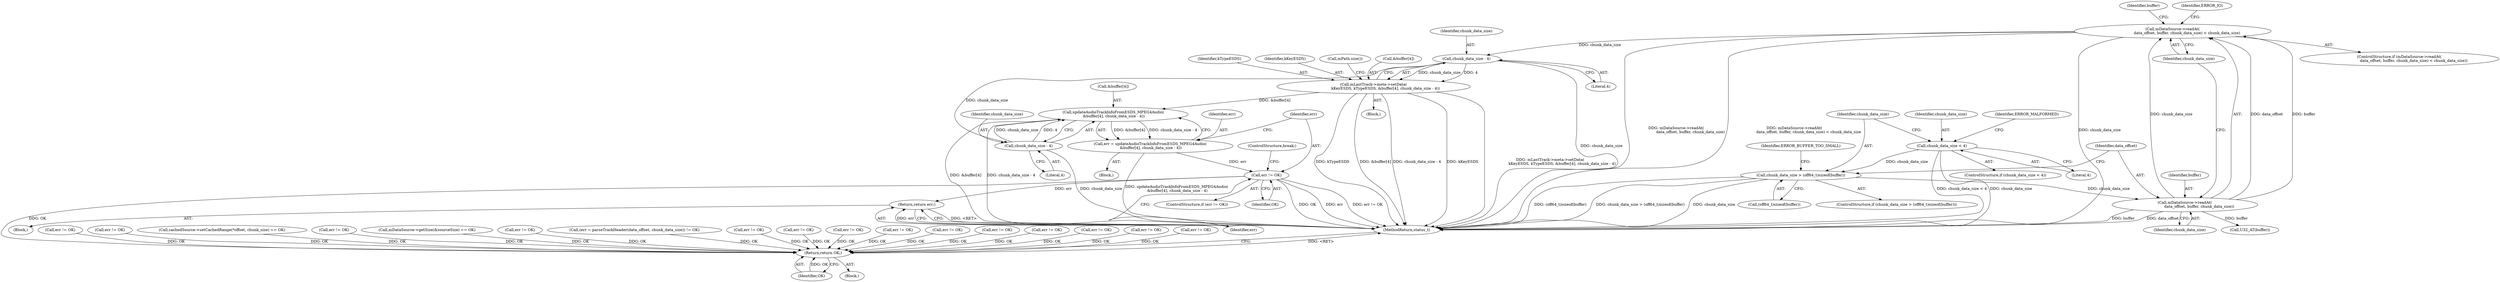 digraph "0_Android_6fe85f7e15203e48df2cc3e8e1c4bc6ad49dc968@API" {
"1002073" [label="(Call,mDataSource->readAt(\n                        data_offset, buffer, chunk_data_size) < chunk_data_size)"];
"1002074" [label="(Call,mDataSource->readAt(\n                        data_offset, buffer, chunk_data_size))"];
"1002063" [label="(Call,chunk_data_size > (off64_t)sizeof(buffer))"];
"1002055" [label="(Call,chunk_data_size < 4)"];
"1002097" [label="(Call,chunk_data_size - 4)"];
"1002090" [label="(Call,mLastTrack->meta->setData(\n                    kKeyESDS, kTypeESDS, &buffer[4], chunk_data_size - 4))"];
"1002120" [label="(Call,updateAudioTrackInfoFromESDS_MPEG4Audio(\n &buffer[4], chunk_data_size - 4))"];
"1002118" [label="(Call,err = updateAudioTrackInfoFromESDS_MPEG4Audio(\n &buffer[4], chunk_data_size - 4))"];
"1002129" [label="(Call,err != OK)"];
"1002133" [label="(Return,return err;)"];
"1002929" [label="(Return,return OK;)"];
"1002125" [label="(Call,chunk_data_size - 4)"];
"1000565" [label="(Call,err != OK)"];
"1002064" [label="(Identifier,chunk_data_size)"];
"1002060" [label="(Identifier,ERROR_MALFORMED)"];
"1002090" [label="(Call,mLastTrack->meta->setData(\n                    kKeyESDS, kTypeESDS, &buffer[4], chunk_data_size - 4))"];
"1002098" [label="(Identifier,chunk_data_size)"];
"1001772" [label="(Call,err != OK)"];
"1002126" [label="(Identifier,chunk_data_size)"];
"1002931" [label="(MethodReturn,status_t)"];
"1002084" [label="(Call,U32_AT(buffer))"];
"1002128" [label="(ControlStructure,if (err != OK))"];
"1002121" [label="(Call,&buffer[4])"];
"1000394" [label="(Call,cachedSource->setCachedRange(*offset, chunk_size) == OK)"];
"1002075" [label="(Identifier,data_offset)"];
"1002118" [label="(Call,err = updateAudioTrackInfoFromESDS_MPEG4Audio(\n &buffer[4], chunk_data_size - 4))"];
"1001475" [label="(Call,err != OK)"];
"1002074" [label="(Call,mDataSource->readAt(\n                        data_offset, buffer, chunk_data_size))"];
"1002062" [label="(ControlStructure,if (chunk_data_size > (off64_t)sizeof(buffer)))"];
"1002085" [label="(Identifier,buffer)"];
"1002077" [label="(Identifier,chunk_data_size)"];
"1002129" [label="(Call,err != OK)"];
"1002132" [label="(Block,)"];
"1000191" [label="(Call,mDataSource->getSize(&sourceSize) == OK)"];
"1000493" [label="(Call,err != OK)"];
"1002125" [label="(Call,chunk_data_size - 4)"];
"1002134" [label="(Identifier,err)"];
"1002081" [label="(Identifier,ERROR_IO)"];
"1002092" [label="(Identifier,kTypeESDS)"];
"1002116" [label="(Block,)"];
"1002071" [label="(Identifier,ERROR_BUFFER_TOO_SMALL)"];
"1000988" [label="(Call,(err = parseTrackHeader(data_offset, chunk_data_size)) != OK)"];
"1002130" [label="(Identifier,err)"];
"1002063" [label="(Call,chunk_data_size > (off64_t)sizeof(buffer))"];
"1002930" [label="(Identifier,OK)"];
"1002929" [label="(Return,return OK;)"];
"1002133" [label="(Return,return err;)"];
"1002120" [label="(Call,updateAudioTrackInfoFromESDS_MPEG4Audio(\n &buffer[4], chunk_data_size - 4))"];
"1001744" [label="(Call,err != OK)"];
"1001992" [label="(Call,err != OK)"];
"1002127" [label="(Literal,4)"];
"1002065" [label="(Call,(off64_t)sizeof(buffer))"];
"1002072" [label="(ControlStructure,if (mDataSource->readAt(\n                        data_offset, buffer, chunk_data_size) < chunk_data_size))"];
"1002091" [label="(Identifier,kKeyESDS)"];
"1002330" [label="(Call,err != OK)"];
"1002097" [label="(Call,chunk_data_size - 4)"];
"1002131" [label="(Identifier,OK)"];
"1002056" [label="(Identifier,chunk_data_size)"];
"1002135" [label="(ControlStructure,break;)"];
"1002054" [label="(ControlStructure,if (chunk_data_size < 4))"];
"1001610" [label="(Call,err != OK)"];
"1002057" [label="(Literal,4)"];
"1002076" [label="(Identifier,buffer)"];
"1002078" [label="(Identifier,chunk_data_size)"];
"1001973" [label="(Call,err != OK)"];
"1002055" [label="(Call,chunk_data_size < 4)"];
"1002103" [label="(Call,mPath.size())"];
"1002879" [label="(Call,err != OK)"];
"1002119" [label="(Identifier,err)"];
"1001791" [label="(Call,err != OK)"];
"1002073" [label="(Call,mDataSource->readAt(\n                        data_offset, buffer, chunk_data_size) < chunk_data_size)"];
"1000106" [label="(Block,)"];
"1002295" [label="(Call,err != OK)"];
"1002099" [label="(Literal,4)"];
"1002049" [label="(Block,)"];
"1002093" [label="(Call,&buffer[4])"];
"1001824" [label="(Call,err != OK)"];
"1001954" [label="(Call,err != OK)"];
"1002073" -> "1002072"  [label="AST: "];
"1002073" -> "1002078"  [label="CFG: "];
"1002074" -> "1002073"  [label="AST: "];
"1002078" -> "1002073"  [label="AST: "];
"1002081" -> "1002073"  [label="CFG: "];
"1002085" -> "1002073"  [label="CFG: "];
"1002073" -> "1002931"  [label="DDG: mDataSource->readAt(\n                        data_offset, buffer, chunk_data_size) < chunk_data_size"];
"1002073" -> "1002931"  [label="DDG: chunk_data_size"];
"1002073" -> "1002931"  [label="DDG: mDataSource->readAt(\n                        data_offset, buffer, chunk_data_size)"];
"1002074" -> "1002073"  [label="DDG: data_offset"];
"1002074" -> "1002073"  [label="DDG: buffer"];
"1002074" -> "1002073"  [label="DDG: chunk_data_size"];
"1002073" -> "1002097"  [label="DDG: chunk_data_size"];
"1002074" -> "1002077"  [label="CFG: "];
"1002075" -> "1002074"  [label="AST: "];
"1002076" -> "1002074"  [label="AST: "];
"1002077" -> "1002074"  [label="AST: "];
"1002078" -> "1002074"  [label="CFG: "];
"1002074" -> "1002931"  [label="DDG: data_offset"];
"1002074" -> "1002931"  [label="DDG: buffer"];
"1002063" -> "1002074"  [label="DDG: chunk_data_size"];
"1002074" -> "1002084"  [label="DDG: buffer"];
"1002063" -> "1002062"  [label="AST: "];
"1002063" -> "1002065"  [label="CFG: "];
"1002064" -> "1002063"  [label="AST: "];
"1002065" -> "1002063"  [label="AST: "];
"1002071" -> "1002063"  [label="CFG: "];
"1002075" -> "1002063"  [label="CFG: "];
"1002063" -> "1002931"  [label="DDG: (off64_t)sizeof(buffer)"];
"1002063" -> "1002931"  [label="DDG: chunk_data_size > (off64_t)sizeof(buffer)"];
"1002063" -> "1002931"  [label="DDG: chunk_data_size"];
"1002055" -> "1002063"  [label="DDG: chunk_data_size"];
"1002055" -> "1002054"  [label="AST: "];
"1002055" -> "1002057"  [label="CFG: "];
"1002056" -> "1002055"  [label="AST: "];
"1002057" -> "1002055"  [label="AST: "];
"1002060" -> "1002055"  [label="CFG: "];
"1002064" -> "1002055"  [label="CFG: "];
"1002055" -> "1002931"  [label="DDG: chunk_data_size < 4"];
"1002055" -> "1002931"  [label="DDG: chunk_data_size"];
"1002097" -> "1002090"  [label="AST: "];
"1002097" -> "1002099"  [label="CFG: "];
"1002098" -> "1002097"  [label="AST: "];
"1002099" -> "1002097"  [label="AST: "];
"1002090" -> "1002097"  [label="CFG: "];
"1002097" -> "1002931"  [label="DDG: chunk_data_size"];
"1002097" -> "1002090"  [label="DDG: chunk_data_size"];
"1002097" -> "1002090"  [label="DDG: 4"];
"1002097" -> "1002125"  [label="DDG: chunk_data_size"];
"1002090" -> "1002049"  [label="AST: "];
"1002091" -> "1002090"  [label="AST: "];
"1002092" -> "1002090"  [label="AST: "];
"1002093" -> "1002090"  [label="AST: "];
"1002103" -> "1002090"  [label="CFG: "];
"1002090" -> "1002931"  [label="DDG: chunk_data_size - 4"];
"1002090" -> "1002931"  [label="DDG: kKeyESDS"];
"1002090" -> "1002931"  [label="DDG: mLastTrack->meta->setData(\n                    kKeyESDS, kTypeESDS, &buffer[4], chunk_data_size - 4)"];
"1002090" -> "1002931"  [label="DDG: kTypeESDS"];
"1002090" -> "1002931"  [label="DDG: &buffer[4]"];
"1002090" -> "1002120"  [label="DDG: &buffer[4]"];
"1002120" -> "1002118"  [label="AST: "];
"1002120" -> "1002125"  [label="CFG: "];
"1002121" -> "1002120"  [label="AST: "];
"1002125" -> "1002120"  [label="AST: "];
"1002118" -> "1002120"  [label="CFG: "];
"1002120" -> "1002931"  [label="DDG: &buffer[4]"];
"1002120" -> "1002931"  [label="DDG: chunk_data_size - 4"];
"1002120" -> "1002118"  [label="DDG: &buffer[4]"];
"1002120" -> "1002118"  [label="DDG: chunk_data_size - 4"];
"1002125" -> "1002120"  [label="DDG: chunk_data_size"];
"1002125" -> "1002120"  [label="DDG: 4"];
"1002118" -> "1002116"  [label="AST: "];
"1002119" -> "1002118"  [label="AST: "];
"1002130" -> "1002118"  [label="CFG: "];
"1002118" -> "1002931"  [label="DDG: updateAudioTrackInfoFromESDS_MPEG4Audio(\n &buffer[4], chunk_data_size - 4)"];
"1002118" -> "1002129"  [label="DDG: err"];
"1002129" -> "1002128"  [label="AST: "];
"1002129" -> "1002131"  [label="CFG: "];
"1002130" -> "1002129"  [label="AST: "];
"1002131" -> "1002129"  [label="AST: "];
"1002134" -> "1002129"  [label="CFG: "];
"1002135" -> "1002129"  [label="CFG: "];
"1002129" -> "1002931"  [label="DDG: OK"];
"1002129" -> "1002931"  [label="DDG: err"];
"1002129" -> "1002931"  [label="DDG: err != OK"];
"1002129" -> "1002133"  [label="DDG: err"];
"1002129" -> "1002929"  [label="DDG: OK"];
"1002133" -> "1002132"  [label="AST: "];
"1002133" -> "1002134"  [label="CFG: "];
"1002134" -> "1002133"  [label="AST: "];
"1002931" -> "1002133"  [label="CFG: "];
"1002133" -> "1002931"  [label="DDG: <RET>"];
"1002134" -> "1002133"  [label="DDG: err"];
"1002929" -> "1000106"  [label="AST: "];
"1002929" -> "1002930"  [label="CFG: "];
"1002930" -> "1002929"  [label="AST: "];
"1002931" -> "1002929"  [label="CFG: "];
"1002929" -> "1002931"  [label="DDG: <RET>"];
"1002930" -> "1002929"  [label="DDG: OK"];
"1002295" -> "1002929"  [label="DDG: OK"];
"1000191" -> "1002929"  [label="DDG: OK"];
"1001744" -> "1002929"  [label="DDG: OK"];
"1000493" -> "1002929"  [label="DDG: OK"];
"1000565" -> "1002929"  [label="DDG: OK"];
"1001772" -> "1002929"  [label="DDG: OK"];
"1001791" -> "1002929"  [label="DDG: OK"];
"1000394" -> "1002929"  [label="DDG: OK"];
"1001973" -> "1002929"  [label="DDG: OK"];
"1002879" -> "1002929"  [label="DDG: OK"];
"1001475" -> "1002929"  [label="DDG: OK"];
"1001610" -> "1002929"  [label="DDG: OK"];
"1001992" -> "1002929"  [label="DDG: OK"];
"1001954" -> "1002929"  [label="DDG: OK"];
"1000988" -> "1002929"  [label="DDG: OK"];
"1001824" -> "1002929"  [label="DDG: OK"];
"1002330" -> "1002929"  [label="DDG: OK"];
"1002125" -> "1002127"  [label="CFG: "];
"1002126" -> "1002125"  [label="AST: "];
"1002127" -> "1002125"  [label="AST: "];
"1002125" -> "1002931"  [label="DDG: chunk_data_size"];
}
